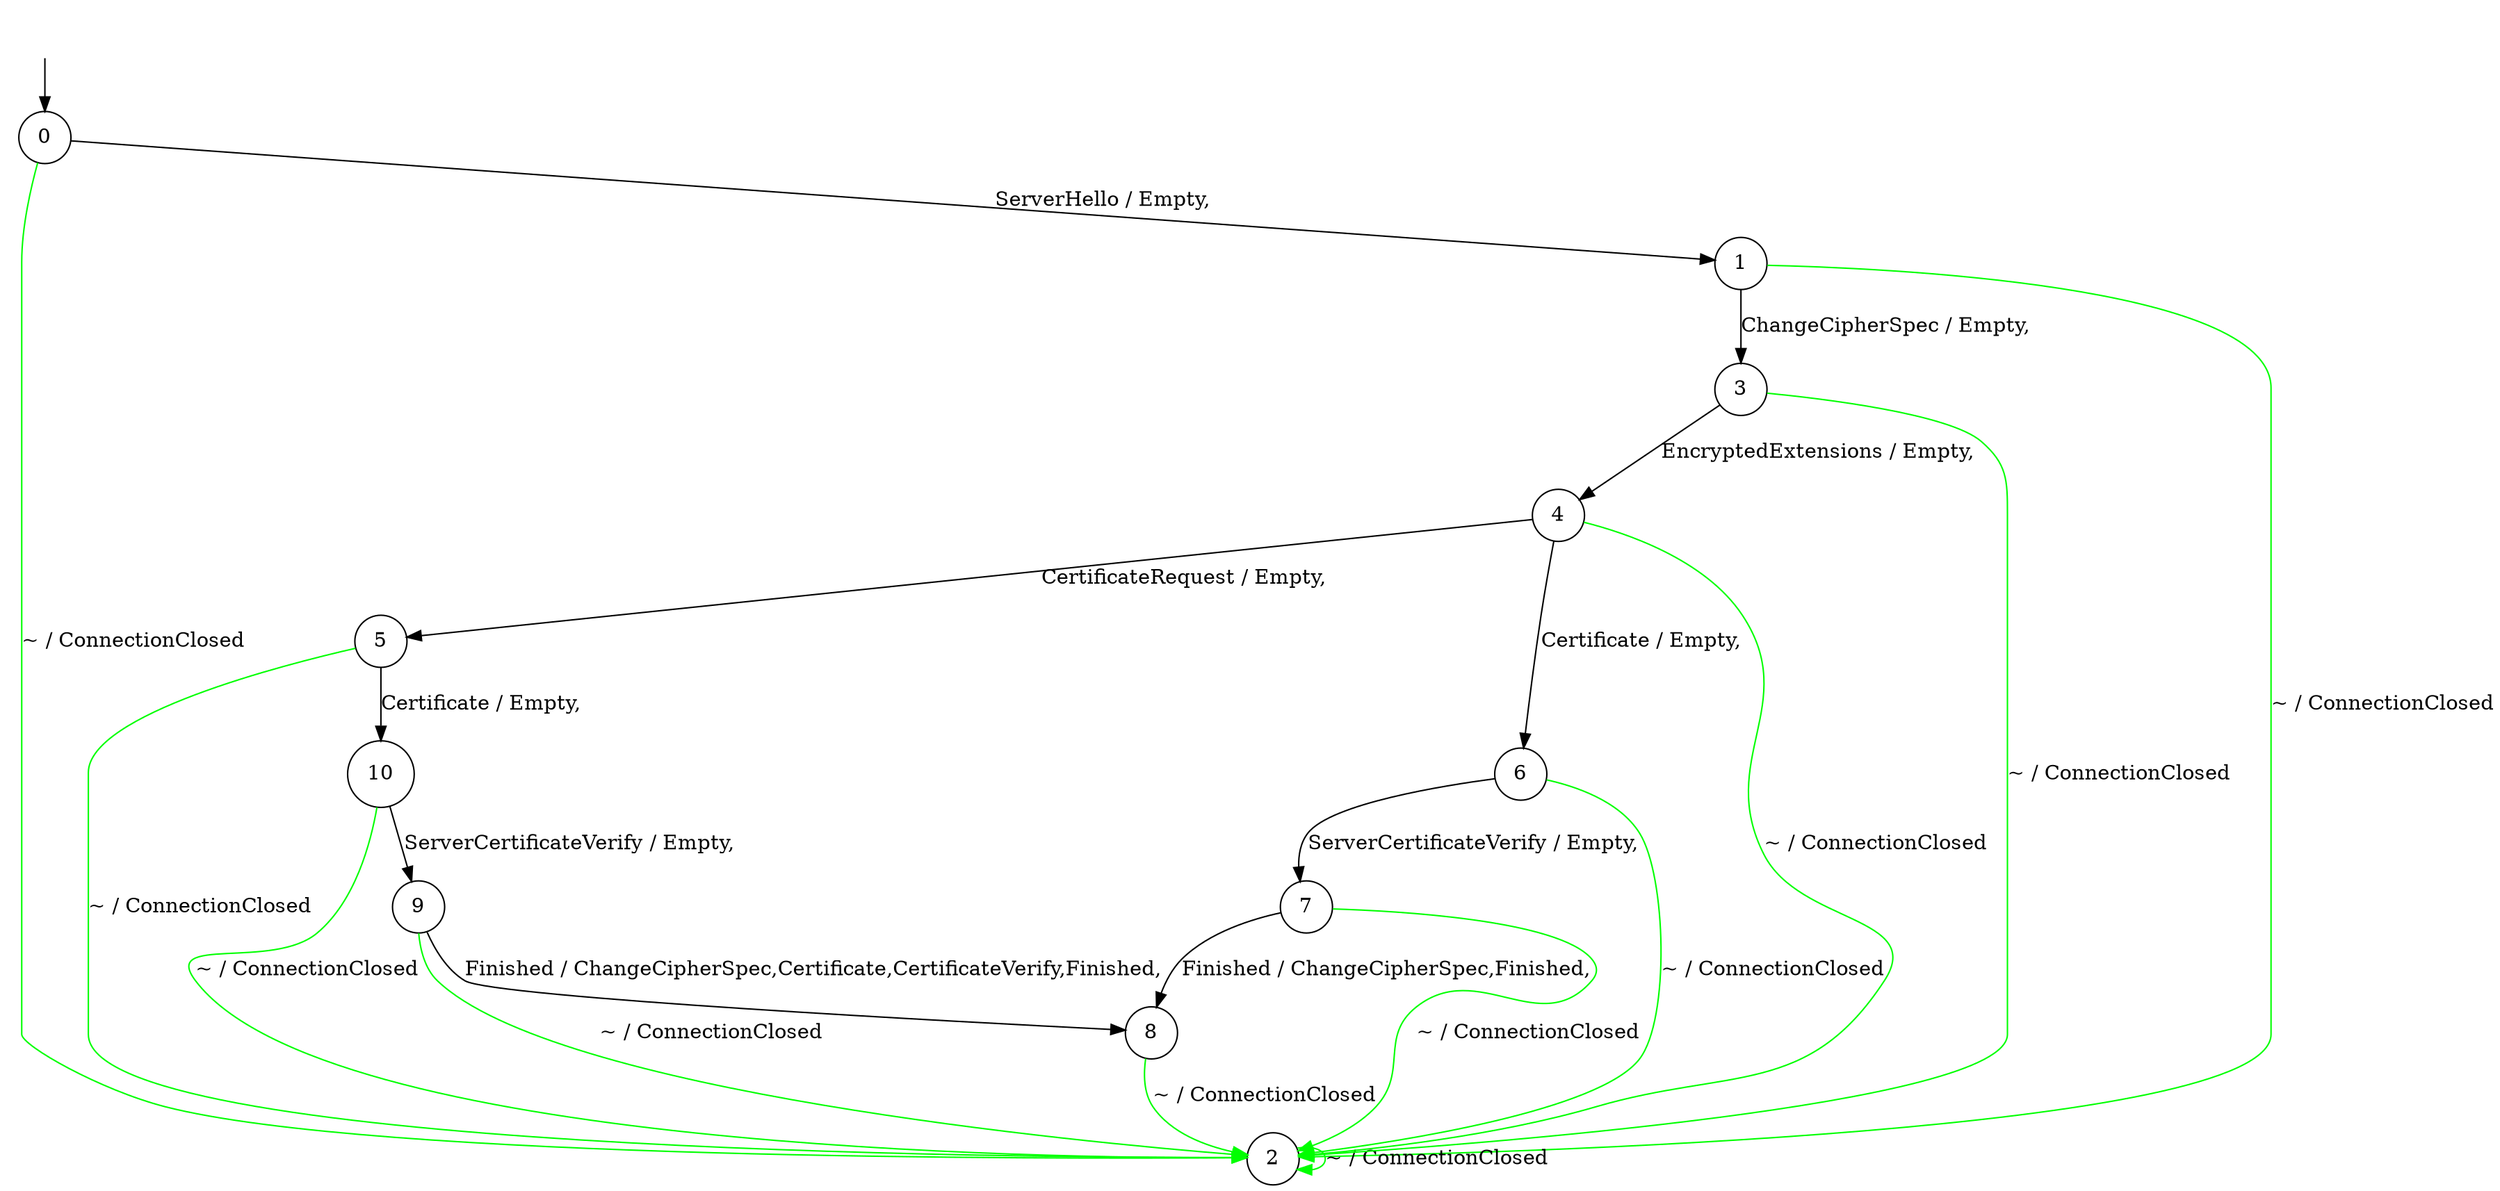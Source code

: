 digraph g {
__start0 [label="" shape="none"];

	s0 [shape="circle" label="0"];
	s1 [shape="circle" label="1"];
	s2 [shape="circle" label="2"];
	s3 [shape="circle" label="3"];
	s4 [shape="circle" label="4"];
	s5 [shape="circle" label="5"];
	s6 [shape="circle" label="6"];
	s7 [shape="circle" label="7"];
	s8 [shape="circle" label="8"];
	s9 [shape="circle" label="9"];
	s10 [shape="circle" label="10"];
	s0 -> s1 [label="ServerHello / Empty,"];
	s0 -> s2 [color = "green" label="~ / ConnectionClosed"];
	s1 -> s2 [color = "green" label="~ / ConnectionClosed"];
	s1 -> s3 [label="ChangeCipherSpec / Empty,"];
	s2 -> s2 [color = "green" label="~ / ConnectionClosed"];
	s3 -> s2 [color = "green" label="~ / ConnectionClosed"];
	s3 -> s4 [label="EncryptedExtensions / Empty,"];
	s4 -> s2 [color = "green" label="~ / ConnectionClosed"];
	s4 -> s5 [label="CertificateRequest / Empty,"];
	s4 -> s6 [label="Certificate / Empty,"];
	s5 -> s2 [color = "green" label="~ / ConnectionClosed"];
	s5 -> s10 [label="Certificate / Empty,"];
	s6 -> s2 [color = "green" label="~ / ConnectionClosed"];
	s6 -> s7 [label="ServerCertificateVerify / Empty,"];
	s7 -> s2 [color = "green" label="~ / ConnectionClosed"];
	s7 -> s8 [label="Finished / ChangeCipherSpec,Finished,"];
	s8 -> s2 [color = "green" label="~ / ConnectionClosed"];
	s9 -> s2 [color = "green" label="~ / ConnectionClosed"];
	s9 -> s8 [label="Finished / ChangeCipherSpec,Certificate,CertificateVerify,Finished,"];
	s10 -> s2 [color = "green" label="~ / ConnectionClosed"];
	s10 -> s9 [label="ServerCertificateVerify / Empty,"];

__start0 -> s0;
}

